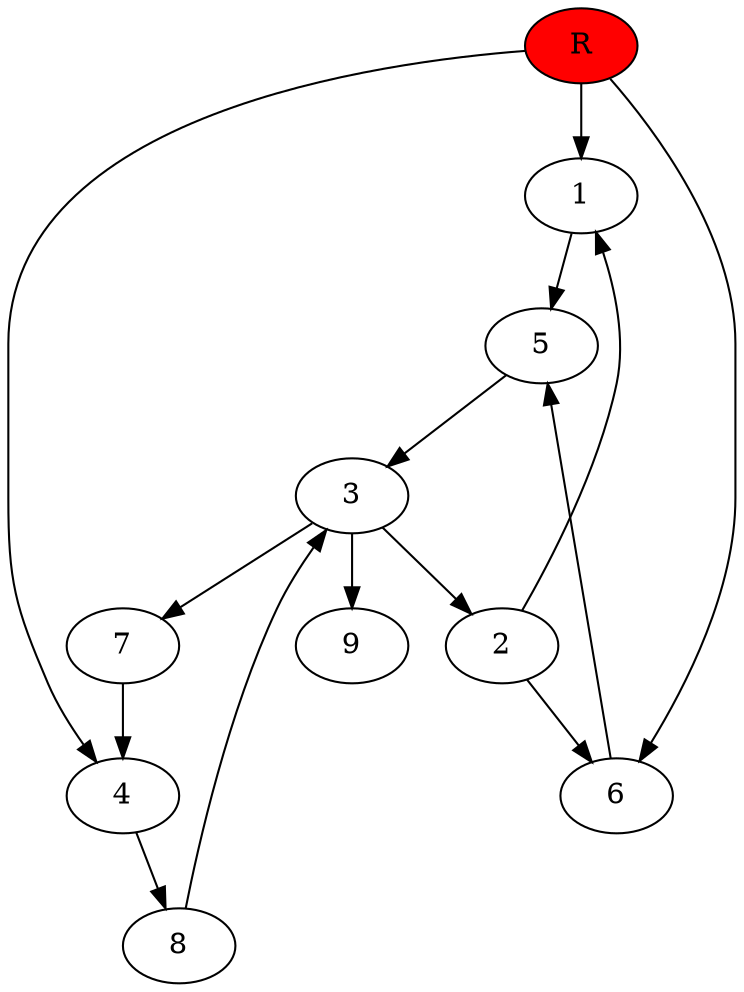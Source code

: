 digraph prb36740 {
	1
	2
	3
	4
	5
	6
	7
	8
	R [fillcolor="#ff0000" style=filled]
	1 -> 5
	2 -> 1
	2 -> 6
	3 -> 2
	3 -> 7
	3 -> 9
	4 -> 8
	5 -> 3
	6 -> 5
	7 -> 4
	8 -> 3
	R -> 1
	R -> 4
	R -> 6
}
